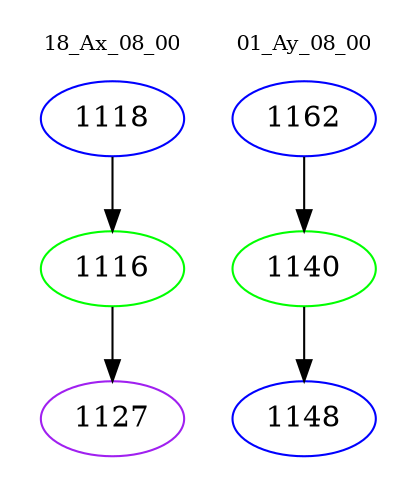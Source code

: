 digraph{
subgraph cluster_0 {
color = white
label = "18_Ax_08_00";
fontsize=10;
T0_1118 [label="1118", color="blue"]
T0_1118 -> T0_1116 [color="black"]
T0_1116 [label="1116", color="green"]
T0_1116 -> T0_1127 [color="black"]
T0_1127 [label="1127", color="purple"]
}
subgraph cluster_1 {
color = white
label = "01_Ay_08_00";
fontsize=10;
T1_1162 [label="1162", color="blue"]
T1_1162 -> T1_1140 [color="black"]
T1_1140 [label="1140", color="green"]
T1_1140 -> T1_1148 [color="black"]
T1_1148 [label="1148", color="blue"]
}
}
